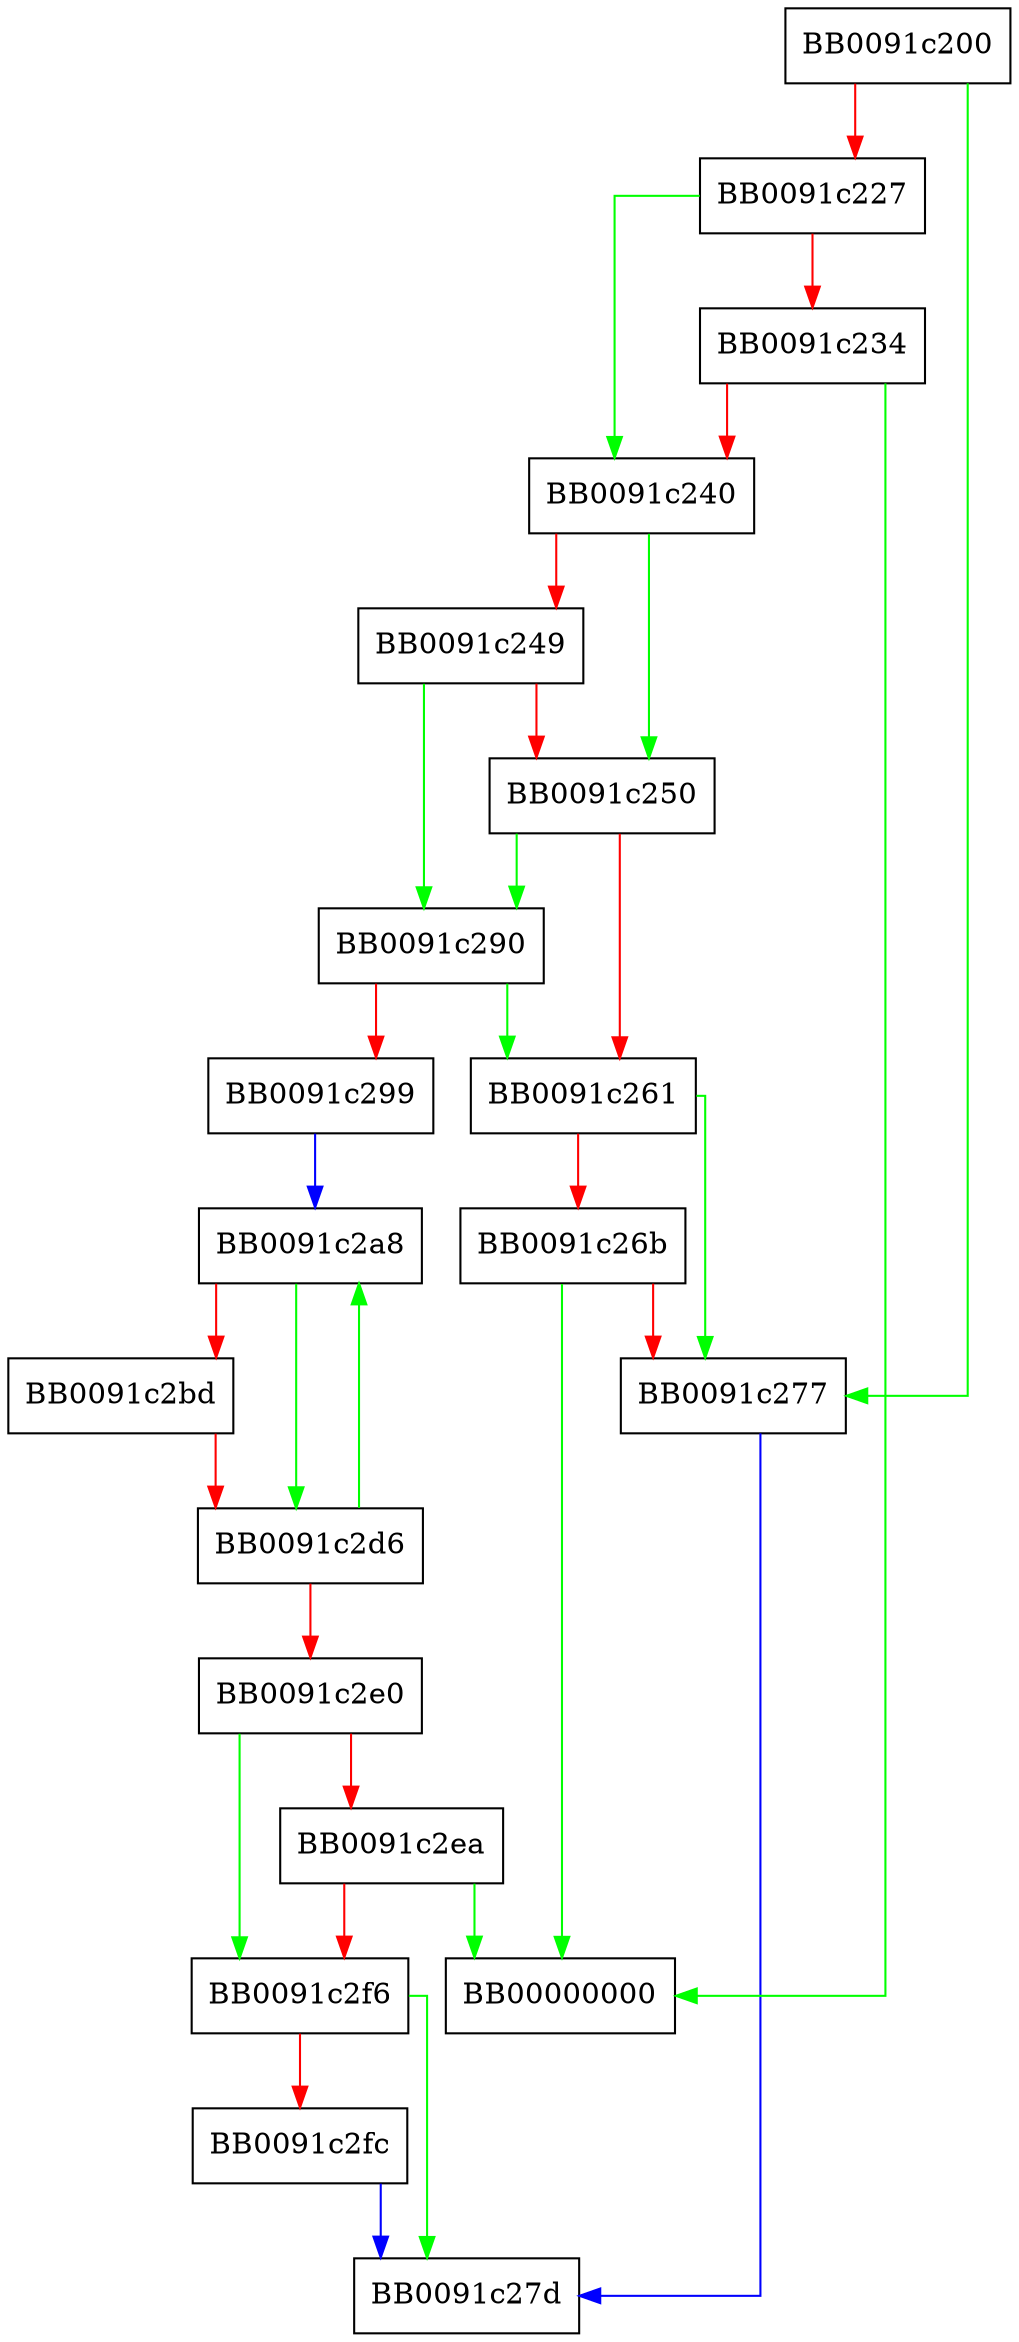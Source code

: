 digraph _nl_parse_alt_digit {
  node [shape="box"];
  graph [splines=ortho];
  BB0091c200 -> BB0091c277 [color="green"];
  BB0091c200 -> BB0091c227 [color="red"];
  BB0091c227 -> BB0091c240 [color="green"];
  BB0091c227 -> BB0091c234 [color="red"];
  BB0091c234 -> BB00000000 [color="green"];
  BB0091c234 -> BB0091c240 [color="red"];
  BB0091c240 -> BB0091c250 [color="green"];
  BB0091c240 -> BB0091c249 [color="red"];
  BB0091c249 -> BB0091c290 [color="green"];
  BB0091c249 -> BB0091c250 [color="red"];
  BB0091c250 -> BB0091c290 [color="green"];
  BB0091c250 -> BB0091c261 [color="red"];
  BB0091c261 -> BB0091c277 [color="green"];
  BB0091c261 -> BB0091c26b [color="red"];
  BB0091c26b -> BB00000000 [color="green"];
  BB0091c26b -> BB0091c277 [color="red"];
  BB0091c277 -> BB0091c27d [color="blue"];
  BB0091c290 -> BB0091c261 [color="green"];
  BB0091c290 -> BB0091c299 [color="red"];
  BB0091c299 -> BB0091c2a8 [color="blue"];
  BB0091c2a8 -> BB0091c2d6 [color="green"];
  BB0091c2a8 -> BB0091c2bd [color="red"];
  BB0091c2bd -> BB0091c2d6 [color="red"];
  BB0091c2d6 -> BB0091c2a8 [color="green"];
  BB0091c2d6 -> BB0091c2e0 [color="red"];
  BB0091c2e0 -> BB0091c2f6 [color="green"];
  BB0091c2e0 -> BB0091c2ea [color="red"];
  BB0091c2ea -> BB00000000 [color="green"];
  BB0091c2ea -> BB0091c2f6 [color="red"];
  BB0091c2f6 -> BB0091c27d [color="green"];
  BB0091c2f6 -> BB0091c2fc [color="red"];
  BB0091c2fc -> BB0091c27d [color="blue"];
}